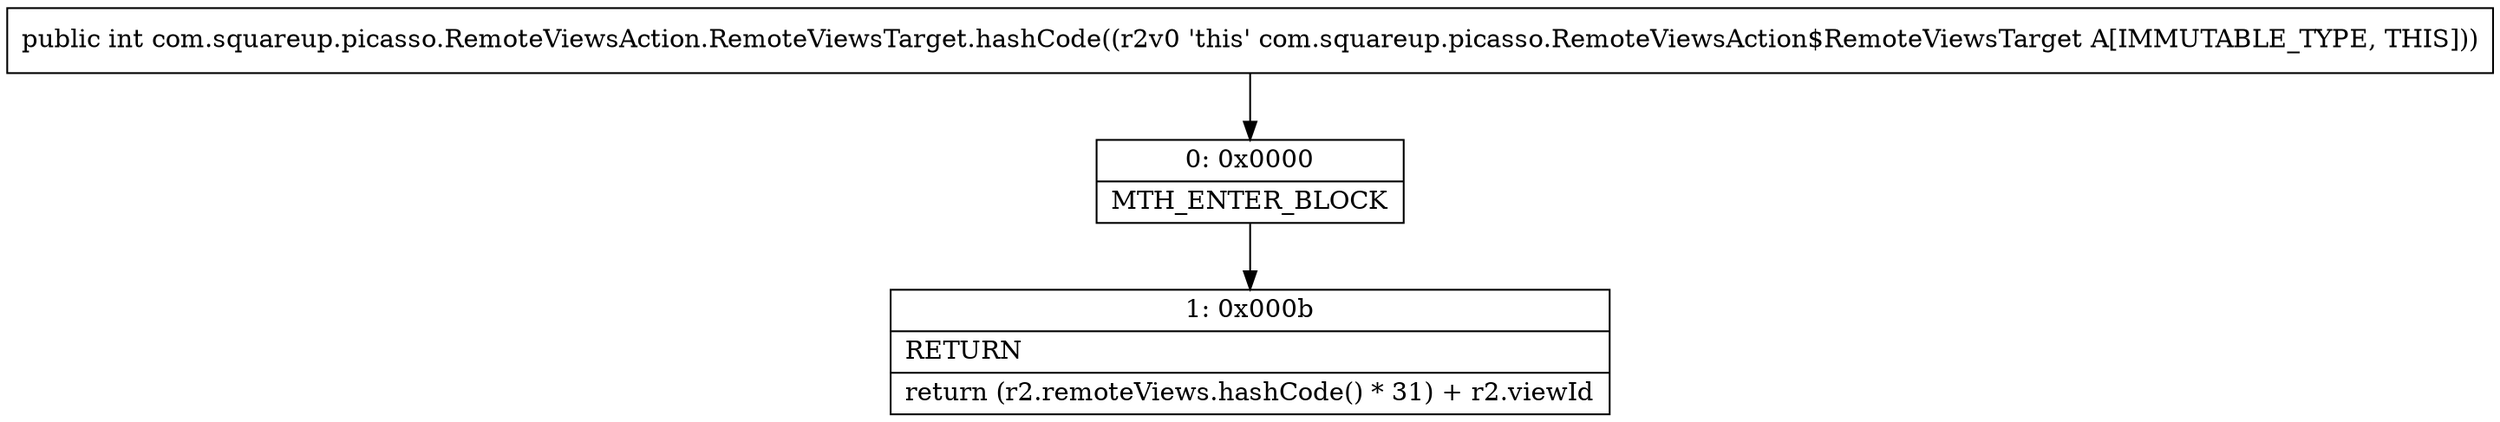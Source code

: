digraph "CFG forcom.squareup.picasso.RemoteViewsAction.RemoteViewsTarget.hashCode()I" {
Node_0 [shape=record,label="{0\:\ 0x0000|MTH_ENTER_BLOCK\l}"];
Node_1 [shape=record,label="{1\:\ 0x000b|RETURN\l|return (r2.remoteViews.hashCode() * 31) + r2.viewId\l}"];
MethodNode[shape=record,label="{public int com.squareup.picasso.RemoteViewsAction.RemoteViewsTarget.hashCode((r2v0 'this' com.squareup.picasso.RemoteViewsAction$RemoteViewsTarget A[IMMUTABLE_TYPE, THIS])) }"];
MethodNode -> Node_0;
Node_0 -> Node_1;
}

